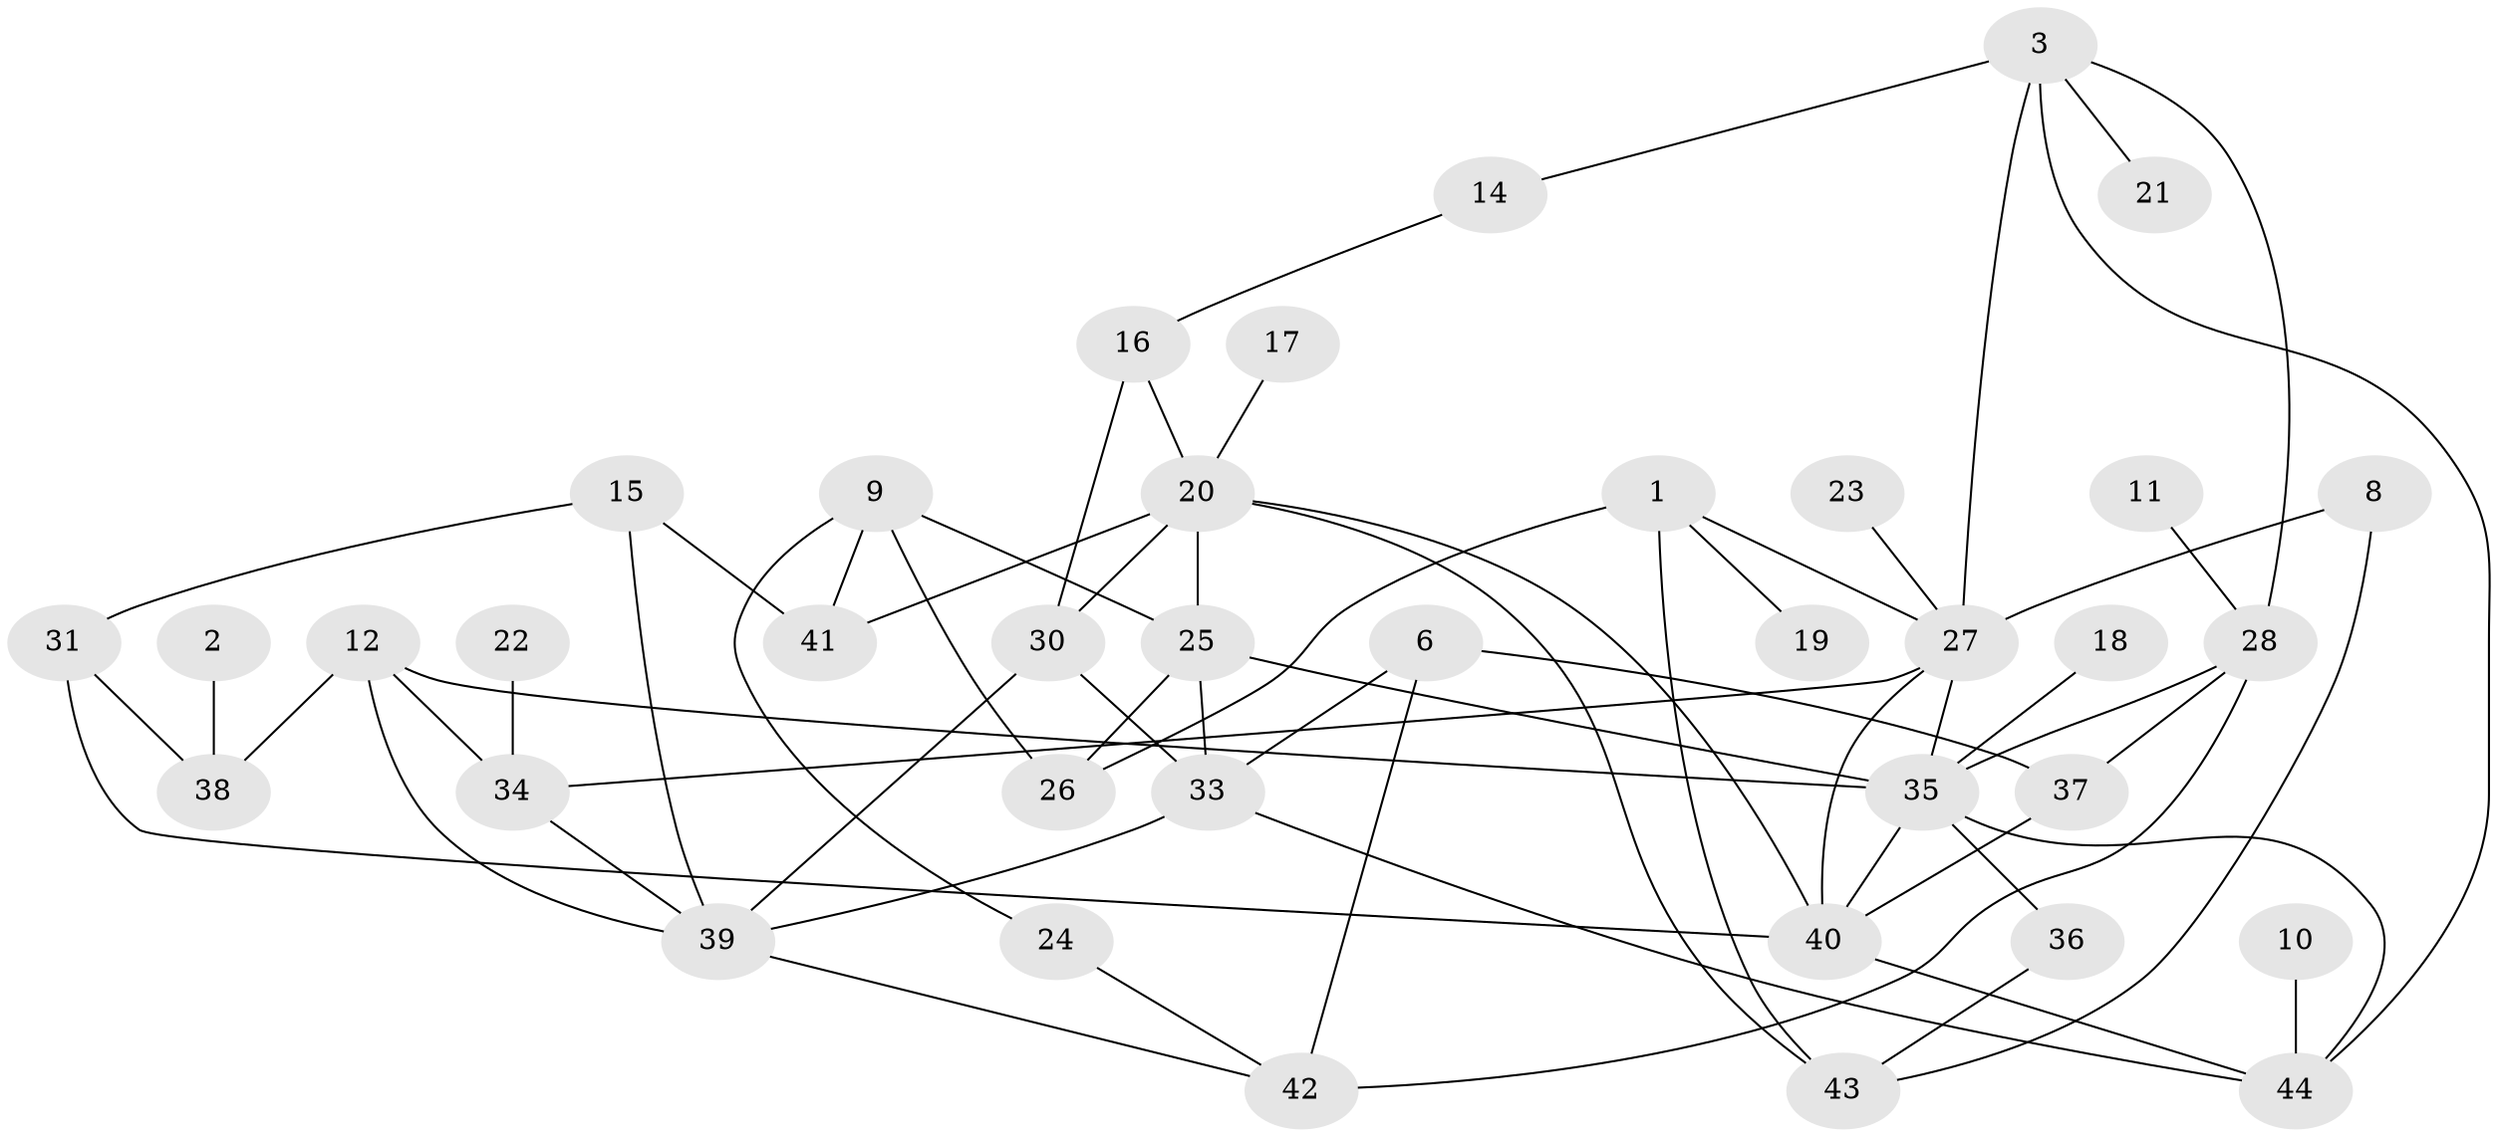 // original degree distribution, {6: 0.011235955056179775, 3: 0.25842696629213485, 4: 0.15730337078651685, 5: 0.07865168539325842, 1: 0.2247191011235955, 2: 0.20224719101123595, 0: 0.06741573033707865}
// Generated by graph-tools (version 1.1) at 2025/49/03/09/25 03:49:10]
// undirected, 38 vertices, 64 edges
graph export_dot {
graph [start="1"]
  node [color=gray90,style=filled];
  1;
  2;
  3;
  6;
  8;
  9;
  10;
  11;
  12;
  14;
  15;
  16;
  17;
  18;
  19;
  20;
  21;
  22;
  23;
  24;
  25;
  26;
  27;
  28;
  30;
  31;
  33;
  34;
  35;
  36;
  37;
  38;
  39;
  40;
  41;
  42;
  43;
  44;
  1 -- 19 [weight=1.0];
  1 -- 26 [weight=1.0];
  1 -- 27 [weight=1.0];
  1 -- 43 [weight=1.0];
  2 -- 38 [weight=1.0];
  3 -- 14 [weight=1.0];
  3 -- 21 [weight=1.0];
  3 -- 27 [weight=1.0];
  3 -- 28 [weight=1.0];
  3 -- 44 [weight=1.0];
  6 -- 33 [weight=1.0];
  6 -- 37 [weight=1.0];
  6 -- 42 [weight=1.0];
  8 -- 27 [weight=1.0];
  8 -- 43 [weight=1.0];
  9 -- 24 [weight=1.0];
  9 -- 25 [weight=1.0];
  9 -- 26 [weight=1.0];
  9 -- 41 [weight=1.0];
  10 -- 44 [weight=1.0];
  11 -- 28 [weight=1.0];
  12 -- 34 [weight=1.0];
  12 -- 35 [weight=1.0];
  12 -- 38 [weight=1.0];
  12 -- 39 [weight=1.0];
  14 -- 16 [weight=1.0];
  15 -- 31 [weight=1.0];
  15 -- 39 [weight=1.0];
  15 -- 41 [weight=1.0];
  16 -- 20 [weight=1.0];
  16 -- 30 [weight=1.0];
  17 -- 20 [weight=1.0];
  18 -- 35 [weight=1.0];
  20 -- 25 [weight=1.0];
  20 -- 30 [weight=1.0];
  20 -- 40 [weight=1.0];
  20 -- 41 [weight=1.0];
  20 -- 43 [weight=1.0];
  22 -- 34 [weight=1.0];
  23 -- 27 [weight=1.0];
  24 -- 42 [weight=1.0];
  25 -- 26 [weight=1.0];
  25 -- 33 [weight=1.0];
  25 -- 35 [weight=1.0];
  27 -- 34 [weight=1.0];
  27 -- 35 [weight=1.0];
  27 -- 40 [weight=1.0];
  28 -- 35 [weight=1.0];
  28 -- 37 [weight=1.0];
  28 -- 42 [weight=1.0];
  30 -- 33 [weight=1.0];
  30 -- 39 [weight=1.0];
  31 -- 38 [weight=1.0];
  31 -- 40 [weight=1.0];
  33 -- 39 [weight=1.0];
  33 -- 44 [weight=1.0];
  34 -- 39 [weight=1.0];
  35 -- 36 [weight=1.0];
  35 -- 40 [weight=1.0];
  35 -- 44 [weight=1.0];
  36 -- 43 [weight=1.0];
  37 -- 40 [weight=1.0];
  39 -- 42 [weight=1.0];
  40 -- 44 [weight=1.0];
}
